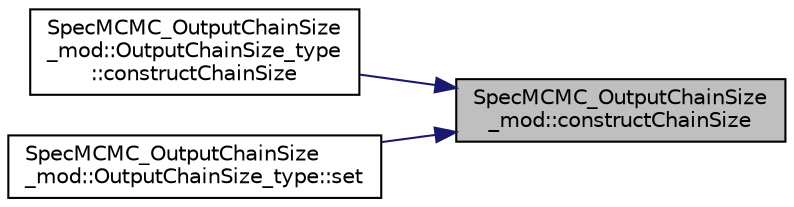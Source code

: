 digraph "SpecMCMC_OutputChainSize_mod::constructChainSize"
{
 // LATEX_PDF_SIZE
  edge [fontname="Helvetica",fontsize="10",labelfontname="Helvetica",labelfontsize="10"];
  node [fontname="Helvetica",fontsize="10",shape=record];
  rankdir="RL";
  Node1 [label="SpecMCMC_OutputChainSize\l_mod::constructChainSize",height=0.2,width=0.4,color="black", fillcolor="grey75", style="filled", fontcolor="black",tooltip=" "];
  Node1 -> Node2 [dir="back",color="midnightblue",fontsize="10",style="solid",fontname="Helvetica"];
  Node2 [label="SpecMCMC_OutputChainSize\l_mod::OutputChainSize_type\l::constructChainSize",height=0.2,width=0.4,color="black", fillcolor="white", style="filled",URL="$structSpecMCMC__OutputChainSize__mod_1_1OutputChainSize__type.html#ada94582306d44ea5d1399fdbbb67f53f",tooltip=" "];
  Node1 -> Node3 [dir="back",color="midnightblue",fontsize="10",style="solid",fontname="Helvetica"];
  Node3 [label="SpecMCMC_OutputChainSize\l_mod::OutputChainSize_type::set",height=0.2,width=0.4,color="black", fillcolor="white", style="filled",URL="$structSpecMCMC__OutputChainSize__mod_1_1OutputChainSize__type.html#a3561619eee94c7d6ff04fc3103267c29",tooltip=" "];
}
